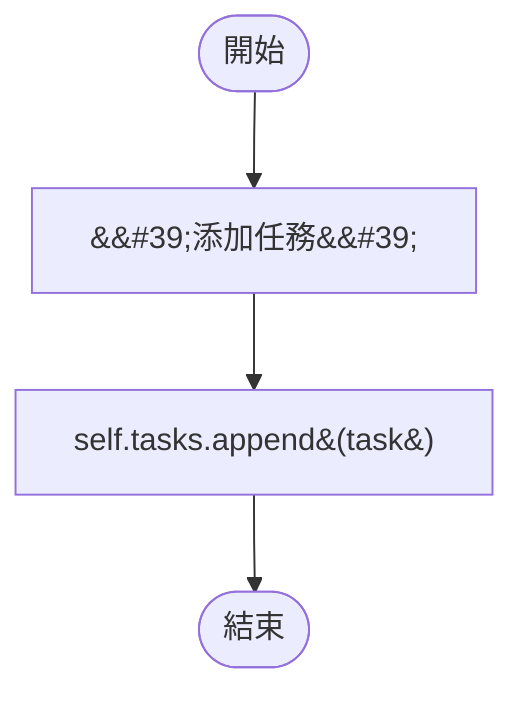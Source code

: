 flowchart TB
    n1([開始])
    n2([結束])
    n3[&amp;&#35;39;添加任務&amp;&#35;39;]
    n4[self.tasks.append&#40;task&#41;]
    n1 --> n3
    n3 --> n4
    n4 --> n2